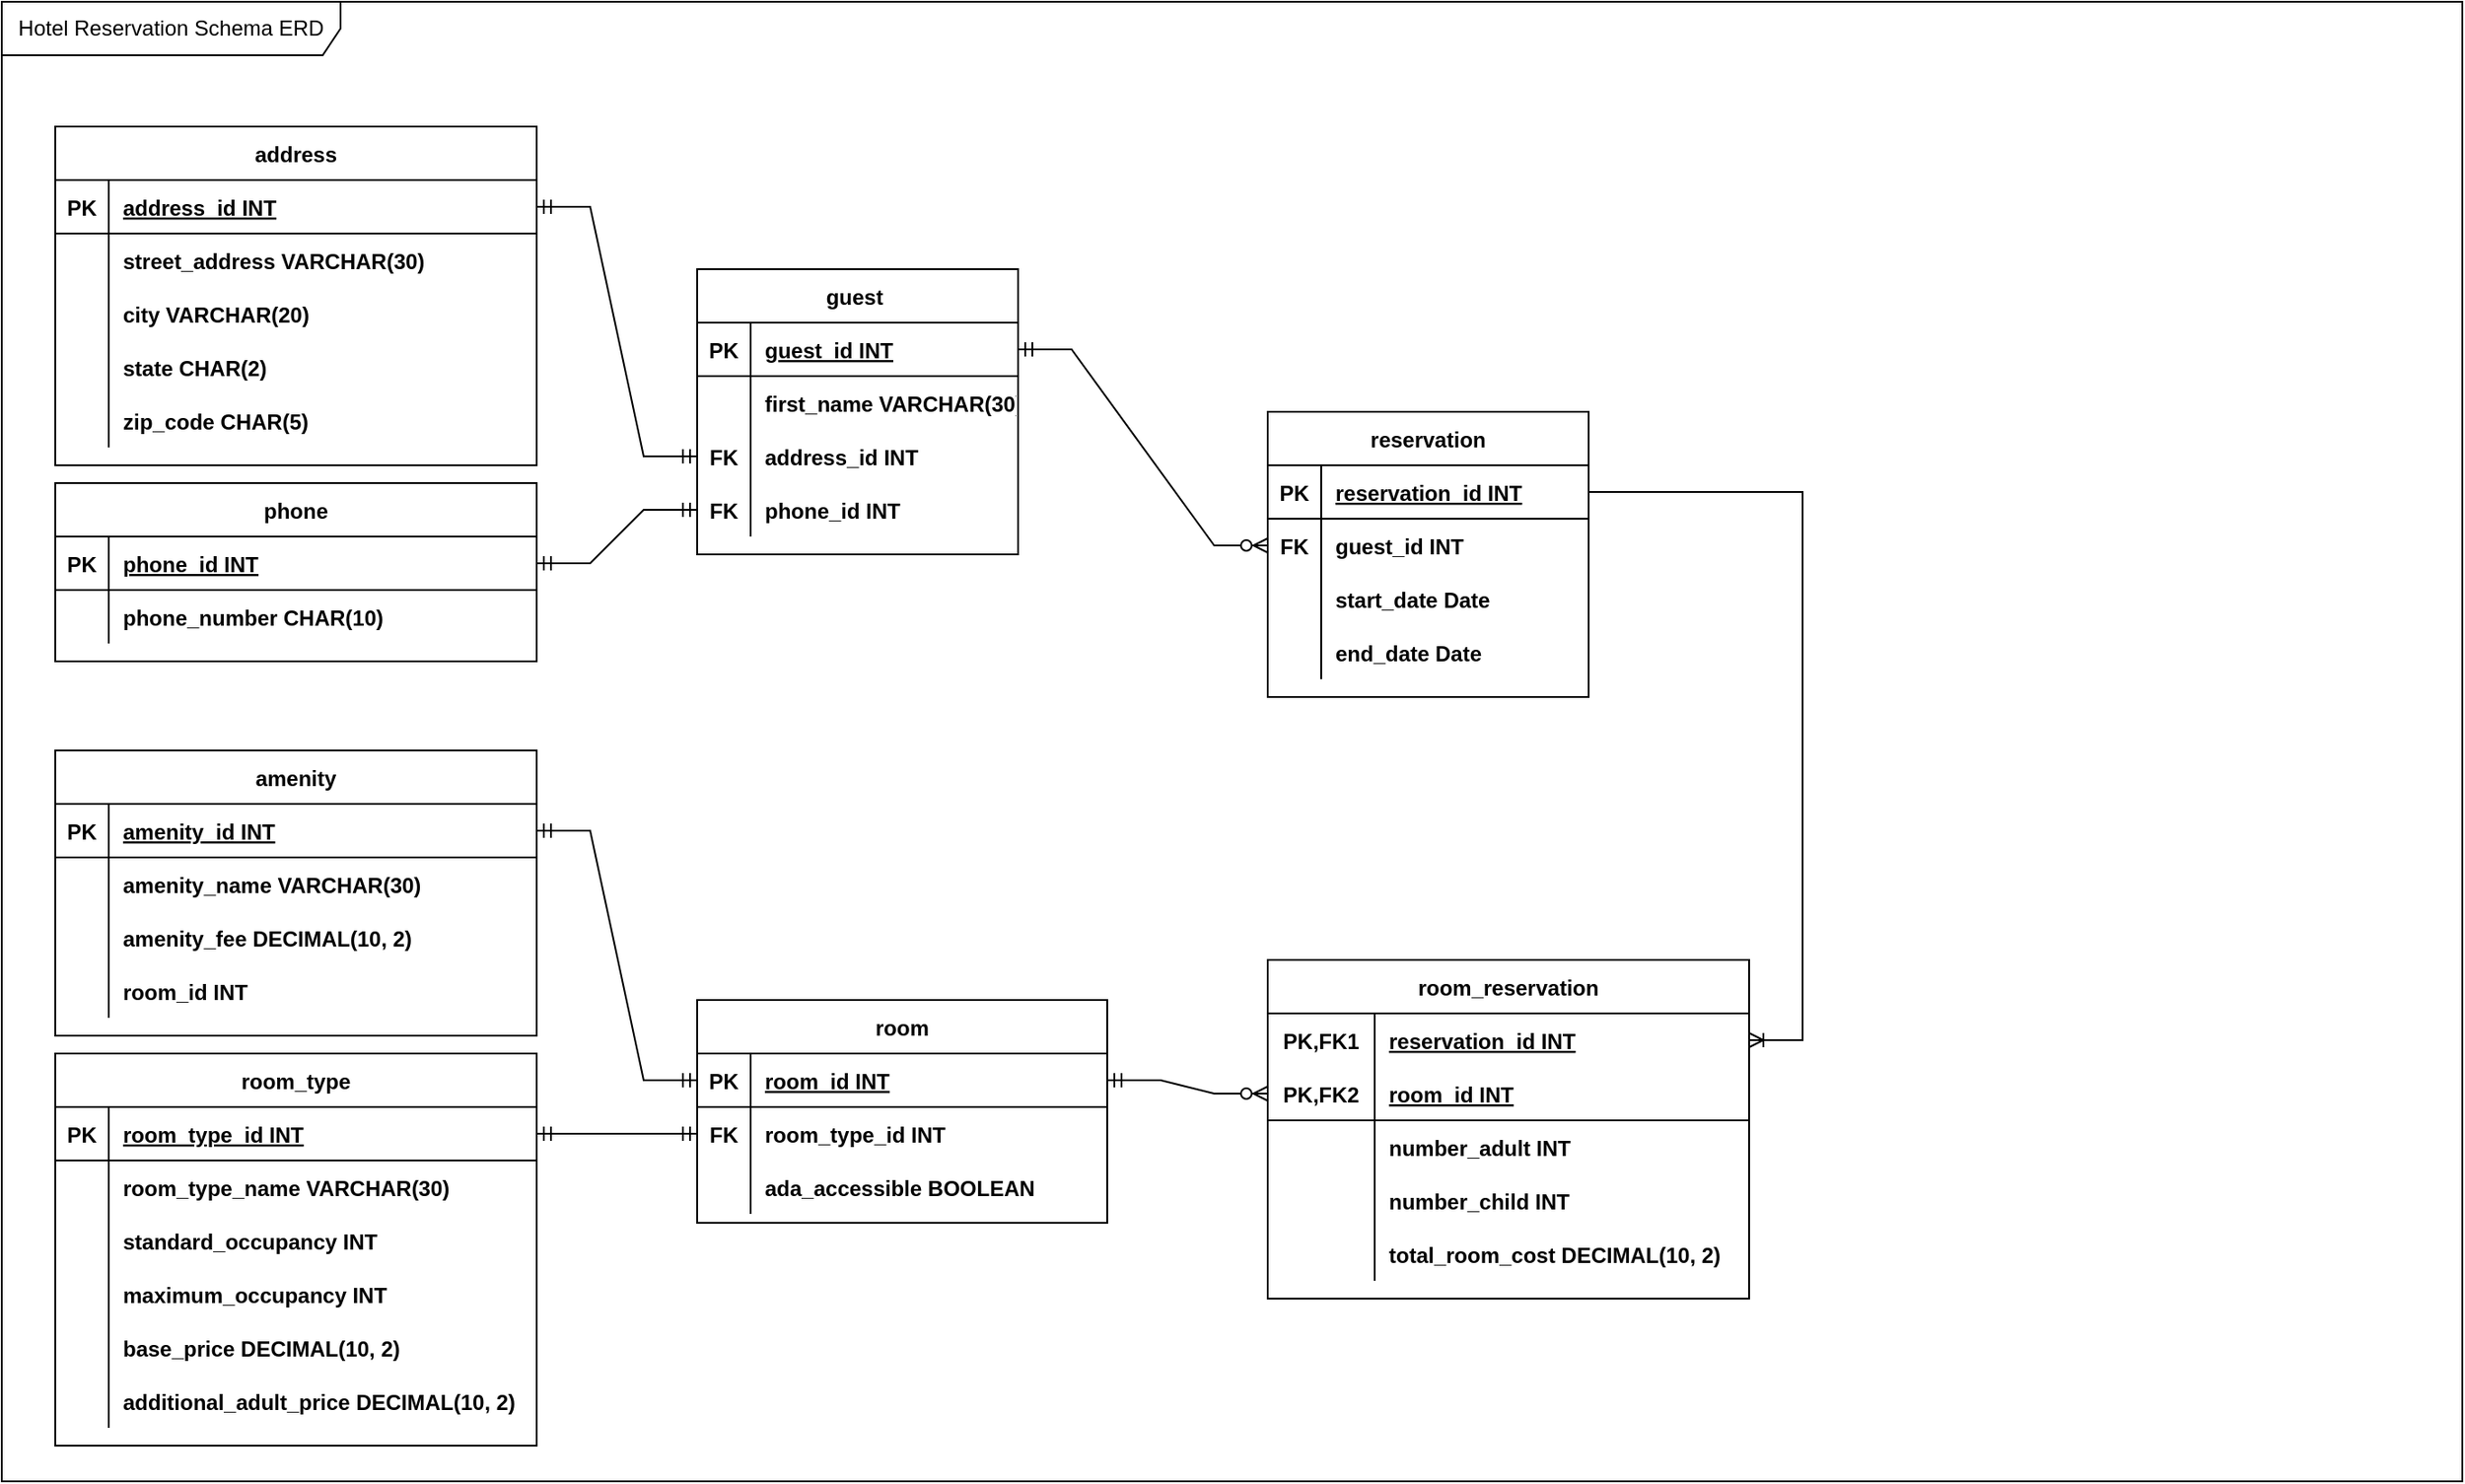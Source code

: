 <mxfile version="18.1.1" type="google"><diagram id="yqQ4au1bmUCW8UbXwepB" name="Page-1"><mxGraphModel dx="1067" dy="774" grid="1" gridSize="10" guides="1" tooltips="1" connect="1" arrows="1" fold="1" page="0" pageScale="1" pageWidth="1400" pageHeight="850" math="0" shadow="0"><root><mxCell id="0"/><mxCell id="1" style="" parent="0"/><mxCell id="2fwnNyf7HlZKiwNwutF2-1" value="Hotel Reservation Schema ERD" style="shape=umlFrame;whiteSpace=wrap;html=1;gradientColor=#ffffff;width=190;height=30;" parent="1" vertex="1"><mxGeometry x="10" y="10" width="1380" height="830" as="geometry"/></mxCell><mxCell id="2fwnNyf7HlZKiwNwutF2-2" value="Tables" style="locked=1;" parent="0"/><mxCell id="2fwnNyf7HlZKiwNwutF2-30" value="room" style="shape=table;startSize=30;container=1;collapsible=1;childLayout=tableLayout;fixedRows=1;rowLines=0;fontStyle=1;align=center;resizeLast=1;gradientColor=#ffffff;" parent="2fwnNyf7HlZKiwNwutF2-2" vertex="1"><mxGeometry x="400" y="570" width="230" height="125" as="geometry"/></mxCell><mxCell id="2fwnNyf7HlZKiwNwutF2-31" value="" style="shape=tableRow;horizontal=0;startSize=0;swimlaneHead=0;swimlaneBody=0;fillColor=none;collapsible=0;dropTarget=0;points=[[0,0.5],[1,0.5]];portConstraint=eastwest;top=0;left=0;right=0;bottom=1;" parent="2fwnNyf7HlZKiwNwutF2-30" vertex="1"><mxGeometry y="30" width="230" height="30" as="geometry"/></mxCell><mxCell id="2fwnNyf7HlZKiwNwutF2-32" value="PK" style="shape=partialRectangle;connectable=0;fillColor=none;top=0;left=0;bottom=0;right=0;fontStyle=1;overflow=hidden;" parent="2fwnNyf7HlZKiwNwutF2-31" vertex="1"><mxGeometry width="30" height="30" as="geometry"><mxRectangle width="30" height="30" as="alternateBounds"/></mxGeometry></mxCell><mxCell id="2fwnNyf7HlZKiwNwutF2-33" value="room_id INT" style="shape=partialRectangle;connectable=0;fillColor=none;top=0;left=0;bottom=0;right=0;align=left;spacingLeft=6;fontStyle=5;overflow=hidden;" parent="2fwnNyf7HlZKiwNwutF2-31" vertex="1"><mxGeometry x="30" width="200" height="30" as="geometry"><mxRectangle width="200" height="30" as="alternateBounds"/></mxGeometry></mxCell><mxCell id="2fwnNyf7HlZKiwNwutF2-34" value="" style="shape=tableRow;horizontal=0;startSize=0;swimlaneHead=0;swimlaneBody=0;fillColor=none;collapsible=0;dropTarget=0;points=[[0,0.5],[1,0.5]];portConstraint=eastwest;top=0;left=0;right=0;bottom=0;" parent="2fwnNyf7HlZKiwNwutF2-30" vertex="1"><mxGeometry y="60" width="230" height="30" as="geometry"/></mxCell><mxCell id="2fwnNyf7HlZKiwNwutF2-35" value="FK" style="shape=partialRectangle;connectable=0;fillColor=none;top=0;left=0;bottom=0;right=0;editable=1;overflow=hidden;fontStyle=1" parent="2fwnNyf7HlZKiwNwutF2-34" vertex="1"><mxGeometry width="30" height="30" as="geometry"><mxRectangle width="30" height="30" as="alternateBounds"/></mxGeometry></mxCell><mxCell id="2fwnNyf7HlZKiwNwutF2-36" value="room_type_id INT" style="shape=partialRectangle;connectable=0;fillColor=none;top=0;left=0;bottom=0;right=0;align=left;spacingLeft=6;overflow=hidden;fontStyle=1" parent="2fwnNyf7HlZKiwNwutF2-34" vertex="1"><mxGeometry x="30" width="200" height="30" as="geometry"><mxRectangle width="200" height="30" as="alternateBounds"/></mxGeometry></mxCell><mxCell id="2fwnNyf7HlZKiwNwutF2-40" value="" style="shape=tableRow;horizontal=0;startSize=0;swimlaneHead=0;swimlaneBody=0;fillColor=none;collapsible=0;dropTarget=0;points=[[0,0.5],[1,0.5]];portConstraint=eastwest;top=0;left=0;right=0;bottom=0;" parent="2fwnNyf7HlZKiwNwutF2-30" vertex="1"><mxGeometry y="90" width="230" height="30" as="geometry"/></mxCell><mxCell id="2fwnNyf7HlZKiwNwutF2-41" value="" style="shape=partialRectangle;connectable=0;fillColor=none;top=0;left=0;bottom=0;right=0;editable=1;overflow=hidden;" parent="2fwnNyf7HlZKiwNwutF2-40" vertex="1"><mxGeometry width="30" height="30" as="geometry"><mxRectangle width="30" height="30" as="alternateBounds"/></mxGeometry></mxCell><mxCell id="2fwnNyf7HlZKiwNwutF2-42" value="ada_accessible BOOLEAN" style="shape=partialRectangle;connectable=0;fillColor=none;top=0;left=0;bottom=0;right=0;align=left;spacingLeft=6;overflow=hidden;fontStyle=1" parent="2fwnNyf7HlZKiwNwutF2-40" vertex="1"><mxGeometry x="30" width="200" height="30" as="geometry"><mxRectangle width="200" height="30" as="alternateBounds"/></mxGeometry></mxCell><mxCell id="2fwnNyf7HlZKiwNwutF2-43" value="guest " style="shape=table;startSize=30;container=1;collapsible=1;childLayout=tableLayout;fixedRows=1;rowLines=0;fontStyle=1;align=center;resizeLast=1;gradientColor=#ffffff;" parent="2fwnNyf7HlZKiwNwutF2-2" vertex="1"><mxGeometry x="400" y="160" width="180" height="160" as="geometry"/></mxCell><mxCell id="2fwnNyf7HlZKiwNwutF2-44" value="" style="shape=tableRow;horizontal=0;startSize=0;swimlaneHead=0;swimlaneBody=0;fillColor=none;collapsible=0;dropTarget=0;points=[[0,0.5],[1,0.5]];portConstraint=eastwest;top=0;left=0;right=0;bottom=1;" parent="2fwnNyf7HlZKiwNwutF2-43" vertex="1"><mxGeometry y="30" width="180" height="30" as="geometry"/></mxCell><mxCell id="2fwnNyf7HlZKiwNwutF2-45" value="PK" style="shape=partialRectangle;connectable=0;fillColor=none;top=0;left=0;bottom=0;right=0;fontStyle=1;overflow=hidden;" parent="2fwnNyf7HlZKiwNwutF2-44" vertex="1"><mxGeometry width="30" height="30" as="geometry"><mxRectangle width="30" height="30" as="alternateBounds"/></mxGeometry></mxCell><mxCell id="2fwnNyf7HlZKiwNwutF2-46" value="guest_id INT" style="shape=partialRectangle;connectable=0;fillColor=none;top=0;left=0;bottom=0;right=0;align=left;spacingLeft=6;fontStyle=5;overflow=hidden;" parent="2fwnNyf7HlZKiwNwutF2-44" vertex="1"><mxGeometry x="30" width="150" height="30" as="geometry"><mxRectangle width="150" height="30" as="alternateBounds"/></mxGeometry></mxCell><mxCell id="2fwnNyf7HlZKiwNwutF2-47" value="" style="shape=tableRow;horizontal=0;startSize=0;swimlaneHead=0;swimlaneBody=0;fillColor=none;collapsible=0;dropTarget=0;points=[[0,0.5],[1,0.5]];portConstraint=eastwest;top=0;left=0;right=0;bottom=0;" parent="2fwnNyf7HlZKiwNwutF2-43" vertex="1"><mxGeometry y="60" width="180" height="30" as="geometry"/></mxCell><mxCell id="2fwnNyf7HlZKiwNwutF2-48" value="" style="shape=partialRectangle;connectable=0;fillColor=none;top=0;left=0;bottom=0;right=0;editable=1;overflow=hidden;" parent="2fwnNyf7HlZKiwNwutF2-47" vertex="1"><mxGeometry width="30" height="30" as="geometry"><mxRectangle width="30" height="30" as="alternateBounds"/></mxGeometry></mxCell><mxCell id="2fwnNyf7HlZKiwNwutF2-49" value="first_name VARCHAR(30)" style="shape=partialRectangle;connectable=0;fillColor=none;top=0;left=0;bottom=0;right=0;align=left;spacingLeft=6;overflow=hidden;fontStyle=1" parent="2fwnNyf7HlZKiwNwutF2-47" vertex="1"><mxGeometry x="30" width="150" height="30" as="geometry"><mxRectangle width="150" height="30" as="alternateBounds"/></mxGeometry></mxCell><mxCell id="2fwnNyf7HlZKiwNwutF2-50" value="" style="shape=tableRow;horizontal=0;startSize=0;swimlaneHead=0;swimlaneBody=0;fillColor=none;collapsible=0;dropTarget=0;points=[[0,0.5],[1,0.5]];portConstraint=eastwest;top=0;left=0;right=0;bottom=0;" parent="2fwnNyf7HlZKiwNwutF2-43" vertex="1"><mxGeometry y="90" width="180" height="30" as="geometry"/></mxCell><mxCell id="2fwnNyf7HlZKiwNwutF2-51" value="FK" style="shape=partialRectangle;connectable=0;fillColor=none;top=0;left=0;bottom=0;right=0;editable=1;overflow=hidden;fontStyle=1" parent="2fwnNyf7HlZKiwNwutF2-50" vertex="1"><mxGeometry width="30" height="30" as="geometry"><mxRectangle width="30" height="30" as="alternateBounds"/></mxGeometry></mxCell><mxCell id="2fwnNyf7HlZKiwNwutF2-52" value="address_id INT" style="shape=partialRectangle;connectable=0;fillColor=none;top=0;left=0;bottom=0;right=0;align=left;spacingLeft=6;overflow=hidden;fontStyle=1" parent="2fwnNyf7HlZKiwNwutF2-50" vertex="1"><mxGeometry x="30" width="150" height="30" as="geometry"><mxRectangle width="150" height="30" as="alternateBounds"/></mxGeometry></mxCell><mxCell id="2fwnNyf7HlZKiwNwutF2-53" value="" style="shape=tableRow;horizontal=0;startSize=0;swimlaneHead=0;swimlaneBody=0;fillColor=none;collapsible=0;dropTarget=0;points=[[0,0.5],[1,0.5]];portConstraint=eastwest;top=0;left=0;right=0;bottom=0;fontStyle=0" parent="2fwnNyf7HlZKiwNwutF2-43" vertex="1"><mxGeometry y="120" width="180" height="30" as="geometry"/></mxCell><mxCell id="2fwnNyf7HlZKiwNwutF2-54" value="FK" style="shape=partialRectangle;connectable=0;fillColor=none;top=0;left=0;bottom=0;right=0;editable=1;overflow=hidden;fontStyle=1" parent="2fwnNyf7HlZKiwNwutF2-53" vertex="1"><mxGeometry width="30" height="30" as="geometry"><mxRectangle width="30" height="30" as="alternateBounds"/></mxGeometry></mxCell><mxCell id="2fwnNyf7HlZKiwNwutF2-55" value="phone_id INT" style="shape=partialRectangle;connectable=0;fillColor=none;top=0;left=0;bottom=0;right=0;align=left;spacingLeft=6;overflow=hidden;fontStyle=1" parent="2fwnNyf7HlZKiwNwutF2-53" vertex="1"><mxGeometry x="30" width="150" height="30" as="geometry"><mxRectangle width="150" height="30" as="alternateBounds"/></mxGeometry></mxCell><mxCell id="2fwnNyf7HlZKiwNwutF2-56" value="address" style="shape=table;startSize=30;container=1;collapsible=1;childLayout=tableLayout;fixedRows=1;rowLines=0;fontStyle=1;align=center;resizeLast=1;gradientColor=#ffffff;" parent="2fwnNyf7HlZKiwNwutF2-2" vertex="1"><mxGeometry x="40" y="80" width="270" height="190" as="geometry"/></mxCell><mxCell id="2fwnNyf7HlZKiwNwutF2-57" value="" style="shape=tableRow;horizontal=0;startSize=0;swimlaneHead=0;swimlaneBody=0;fillColor=none;collapsible=0;dropTarget=0;points=[[0,0.5],[1,0.5]];portConstraint=eastwest;top=0;left=0;right=0;bottom=1;" parent="2fwnNyf7HlZKiwNwutF2-56" vertex="1"><mxGeometry y="30" width="270" height="30" as="geometry"/></mxCell><mxCell id="2fwnNyf7HlZKiwNwutF2-58" value="PK" style="shape=partialRectangle;connectable=0;fillColor=none;top=0;left=0;bottom=0;right=0;fontStyle=1;overflow=hidden;" parent="2fwnNyf7HlZKiwNwutF2-57" vertex="1"><mxGeometry width="30" height="30" as="geometry"><mxRectangle width="30" height="30" as="alternateBounds"/></mxGeometry></mxCell><mxCell id="2fwnNyf7HlZKiwNwutF2-59" value="address_id INT" style="shape=partialRectangle;connectable=0;fillColor=none;top=0;left=0;bottom=0;right=0;align=left;spacingLeft=6;fontStyle=5;overflow=hidden;" parent="2fwnNyf7HlZKiwNwutF2-57" vertex="1"><mxGeometry x="30" width="240" height="30" as="geometry"><mxRectangle width="240" height="30" as="alternateBounds"/></mxGeometry></mxCell><mxCell id="2fwnNyf7HlZKiwNwutF2-60" value="" style="shape=tableRow;horizontal=0;startSize=0;swimlaneHead=0;swimlaneBody=0;fillColor=none;collapsible=0;dropTarget=0;points=[[0,0.5],[1,0.5]];portConstraint=eastwest;top=0;left=0;right=0;bottom=0;" parent="2fwnNyf7HlZKiwNwutF2-56" vertex="1"><mxGeometry y="60" width="270" height="30" as="geometry"/></mxCell><mxCell id="2fwnNyf7HlZKiwNwutF2-61" value="" style="shape=partialRectangle;connectable=0;fillColor=none;top=0;left=0;bottom=0;right=0;editable=1;overflow=hidden;" parent="2fwnNyf7HlZKiwNwutF2-60" vertex="1"><mxGeometry width="30" height="30" as="geometry"><mxRectangle width="30" height="30" as="alternateBounds"/></mxGeometry></mxCell><mxCell id="2fwnNyf7HlZKiwNwutF2-62" value="street_address VARCHAR(30)" style="shape=partialRectangle;connectable=0;fillColor=none;top=0;left=0;bottom=0;right=0;align=left;spacingLeft=6;overflow=hidden;fontStyle=1" parent="2fwnNyf7HlZKiwNwutF2-60" vertex="1"><mxGeometry x="30" width="240" height="30" as="geometry"><mxRectangle width="240" height="30" as="alternateBounds"/></mxGeometry></mxCell><mxCell id="2fwnNyf7HlZKiwNwutF2-63" value="" style="shape=tableRow;horizontal=0;startSize=0;swimlaneHead=0;swimlaneBody=0;fillColor=none;collapsible=0;dropTarget=0;points=[[0,0.5],[1,0.5]];portConstraint=eastwest;top=0;left=0;right=0;bottom=0;" parent="2fwnNyf7HlZKiwNwutF2-56" vertex="1"><mxGeometry y="90" width="270" height="30" as="geometry"/></mxCell><mxCell id="2fwnNyf7HlZKiwNwutF2-64" value="" style="shape=partialRectangle;connectable=0;fillColor=none;top=0;left=0;bottom=0;right=0;editable=1;overflow=hidden;" parent="2fwnNyf7HlZKiwNwutF2-63" vertex="1"><mxGeometry width="30" height="30" as="geometry"><mxRectangle width="30" height="30" as="alternateBounds"/></mxGeometry></mxCell><mxCell id="2fwnNyf7HlZKiwNwutF2-65" value="city VARCHAR(20)" style="shape=partialRectangle;connectable=0;fillColor=none;top=0;left=0;bottom=0;right=0;align=left;spacingLeft=6;overflow=hidden;fontStyle=1" parent="2fwnNyf7HlZKiwNwutF2-63" vertex="1"><mxGeometry x="30" width="240" height="30" as="geometry"><mxRectangle width="240" height="30" as="alternateBounds"/></mxGeometry></mxCell><mxCell id="2fwnNyf7HlZKiwNwutF2-66" value="" style="shape=tableRow;horizontal=0;startSize=0;swimlaneHead=0;swimlaneBody=0;fillColor=none;collapsible=0;dropTarget=0;points=[[0,0.5],[1,0.5]];portConstraint=eastwest;top=0;left=0;right=0;bottom=0;" parent="2fwnNyf7HlZKiwNwutF2-56" vertex="1"><mxGeometry y="120" width="270" height="30" as="geometry"/></mxCell><mxCell id="2fwnNyf7HlZKiwNwutF2-67" value="" style="shape=partialRectangle;connectable=0;fillColor=none;top=0;left=0;bottom=0;right=0;editable=1;overflow=hidden;" parent="2fwnNyf7HlZKiwNwutF2-66" vertex="1"><mxGeometry width="30" height="30" as="geometry"><mxRectangle width="30" height="30" as="alternateBounds"/></mxGeometry></mxCell><mxCell id="2fwnNyf7HlZKiwNwutF2-68" value="state CHAR(2)" style="shape=partialRectangle;connectable=0;fillColor=none;top=0;left=0;bottom=0;right=0;align=left;spacingLeft=6;overflow=hidden;fontStyle=1" parent="2fwnNyf7HlZKiwNwutF2-66" vertex="1"><mxGeometry x="30" width="240" height="30" as="geometry"><mxRectangle width="240" height="30" as="alternateBounds"/></mxGeometry></mxCell><mxCell id="lv-Pgofyo2uftFtRRrhE-2" value="" style="shape=tableRow;horizontal=0;startSize=0;swimlaneHead=0;swimlaneBody=0;fillColor=none;collapsible=0;dropTarget=0;points=[[0,0.5],[1,0.5]];portConstraint=eastwest;top=0;left=0;right=0;bottom=0;" vertex="1" parent="2fwnNyf7HlZKiwNwutF2-56"><mxGeometry y="150" width="270" height="30" as="geometry"/></mxCell><mxCell id="lv-Pgofyo2uftFtRRrhE-3" value="" style="shape=partialRectangle;connectable=0;fillColor=none;top=0;left=0;bottom=0;right=0;editable=1;overflow=hidden;" vertex="1" parent="lv-Pgofyo2uftFtRRrhE-2"><mxGeometry width="30" height="30" as="geometry"><mxRectangle width="30" height="30" as="alternateBounds"/></mxGeometry></mxCell><mxCell id="lv-Pgofyo2uftFtRRrhE-4" value="zip_code CHAR(5)" style="shape=partialRectangle;connectable=0;fillColor=none;top=0;left=0;bottom=0;right=0;align=left;spacingLeft=6;overflow=hidden;fontStyle=1" vertex="1" parent="lv-Pgofyo2uftFtRRrhE-2"><mxGeometry x="30" width="240" height="30" as="geometry"><mxRectangle width="240" height="30" as="alternateBounds"/></mxGeometry></mxCell><mxCell id="2fwnNyf7HlZKiwNwutF2-95" value="phone" style="shape=table;startSize=30;container=1;collapsible=1;childLayout=tableLayout;fixedRows=1;rowLines=0;fontStyle=1;align=center;resizeLast=1;gradientColor=#ffffff;" parent="2fwnNyf7HlZKiwNwutF2-2" vertex="1"><mxGeometry x="40" y="280" width="270" height="100" as="geometry"/></mxCell><mxCell id="2fwnNyf7HlZKiwNwutF2-96" value="" style="shape=tableRow;horizontal=0;startSize=0;swimlaneHead=0;swimlaneBody=0;fillColor=none;collapsible=0;dropTarget=0;points=[[0,0.5],[1,0.5]];portConstraint=eastwest;top=0;left=0;right=0;bottom=1;" parent="2fwnNyf7HlZKiwNwutF2-95" vertex="1"><mxGeometry y="30" width="270" height="30" as="geometry"/></mxCell><mxCell id="2fwnNyf7HlZKiwNwutF2-97" value="PK" style="shape=partialRectangle;connectable=0;fillColor=none;top=0;left=0;bottom=0;right=0;fontStyle=1;overflow=hidden;" parent="2fwnNyf7HlZKiwNwutF2-96" vertex="1"><mxGeometry width="30" height="30" as="geometry"><mxRectangle width="30" height="30" as="alternateBounds"/></mxGeometry></mxCell><mxCell id="2fwnNyf7HlZKiwNwutF2-98" value="phone_id INT" style="shape=partialRectangle;connectable=0;fillColor=none;top=0;left=0;bottom=0;right=0;align=left;spacingLeft=6;fontStyle=5;overflow=hidden;" parent="2fwnNyf7HlZKiwNwutF2-96" vertex="1"><mxGeometry x="30" width="240" height="30" as="geometry"><mxRectangle width="240" height="30" as="alternateBounds"/></mxGeometry></mxCell><mxCell id="2fwnNyf7HlZKiwNwutF2-99" value="" style="shape=tableRow;horizontal=0;startSize=0;swimlaneHead=0;swimlaneBody=0;fillColor=none;collapsible=0;dropTarget=0;points=[[0,0.5],[1,0.5]];portConstraint=eastwest;top=0;left=0;right=0;bottom=0;" parent="2fwnNyf7HlZKiwNwutF2-95" vertex="1"><mxGeometry y="60" width="270" height="30" as="geometry"/></mxCell><mxCell id="2fwnNyf7HlZKiwNwutF2-100" value="" style="shape=partialRectangle;connectable=0;fillColor=none;top=0;left=0;bottom=0;right=0;editable=1;overflow=hidden;" parent="2fwnNyf7HlZKiwNwutF2-99" vertex="1"><mxGeometry width="30" height="30" as="geometry"><mxRectangle width="30" height="30" as="alternateBounds"/></mxGeometry></mxCell><mxCell id="2fwnNyf7HlZKiwNwutF2-101" value="phone_number CHAR(10)" style="shape=partialRectangle;connectable=0;fillColor=none;top=0;left=0;bottom=0;right=0;align=left;spacingLeft=6;overflow=hidden;fontStyle=1" parent="2fwnNyf7HlZKiwNwutF2-99" vertex="1"><mxGeometry x="30" width="240" height="30" as="geometry"><mxRectangle width="240" height="30" as="alternateBounds"/></mxGeometry></mxCell><mxCell id="2fwnNyf7HlZKiwNwutF2-108" value="reservation" style="shape=table;startSize=30;container=1;collapsible=1;childLayout=tableLayout;fixedRows=1;rowLines=0;fontStyle=1;align=center;resizeLast=1;gradientColor=#ffffff;" parent="2fwnNyf7HlZKiwNwutF2-2" vertex="1"><mxGeometry x="720" y="240" width="180" height="160" as="geometry"/></mxCell><mxCell id="2fwnNyf7HlZKiwNwutF2-109" value="" style="shape=tableRow;horizontal=0;startSize=0;swimlaneHead=0;swimlaneBody=0;fillColor=none;collapsible=0;dropTarget=0;points=[[0,0.5],[1,0.5]];portConstraint=eastwest;top=0;left=0;right=0;bottom=1;" parent="2fwnNyf7HlZKiwNwutF2-108" vertex="1"><mxGeometry y="30" width="180" height="30" as="geometry"/></mxCell><mxCell id="2fwnNyf7HlZKiwNwutF2-110" value="PK" style="shape=partialRectangle;connectable=0;fillColor=none;top=0;left=0;bottom=0;right=0;fontStyle=1;overflow=hidden;" parent="2fwnNyf7HlZKiwNwutF2-109" vertex="1"><mxGeometry width="30" height="30" as="geometry"><mxRectangle width="30" height="30" as="alternateBounds"/></mxGeometry></mxCell><mxCell id="2fwnNyf7HlZKiwNwutF2-111" value="reservation_id INT" style="shape=partialRectangle;connectable=0;fillColor=none;top=0;left=0;bottom=0;right=0;align=left;spacingLeft=6;fontStyle=5;overflow=hidden;" parent="2fwnNyf7HlZKiwNwutF2-109" vertex="1"><mxGeometry x="30" width="150" height="30" as="geometry"><mxRectangle width="150" height="30" as="alternateBounds"/></mxGeometry></mxCell><mxCell id="2fwnNyf7HlZKiwNwutF2-112" value="" style="shape=tableRow;horizontal=0;startSize=0;swimlaneHead=0;swimlaneBody=0;fillColor=none;collapsible=0;dropTarget=0;points=[[0,0.5],[1,0.5]];portConstraint=eastwest;top=0;left=0;right=0;bottom=0;fontStyle=1" parent="2fwnNyf7HlZKiwNwutF2-108" vertex="1"><mxGeometry y="60" width="180" height="30" as="geometry"/></mxCell><mxCell id="2fwnNyf7HlZKiwNwutF2-113" value="FK" style="shape=partialRectangle;connectable=0;fillColor=none;top=0;left=0;bottom=0;right=0;editable=1;overflow=hidden;fontStyle=1" parent="2fwnNyf7HlZKiwNwutF2-112" vertex="1"><mxGeometry width="30" height="30" as="geometry"><mxRectangle width="30" height="30" as="alternateBounds"/></mxGeometry></mxCell><mxCell id="2fwnNyf7HlZKiwNwutF2-114" value="guest_id INT" style="shape=partialRectangle;connectable=0;fillColor=none;top=0;left=0;bottom=0;right=0;align=left;spacingLeft=6;overflow=hidden;fontStyle=1" parent="2fwnNyf7HlZKiwNwutF2-112" vertex="1"><mxGeometry x="30" width="150" height="30" as="geometry"><mxRectangle width="150" height="30" as="alternateBounds"/></mxGeometry></mxCell><mxCell id="2fwnNyf7HlZKiwNwutF2-118" value="" style="shape=tableRow;horizontal=0;startSize=0;swimlaneHead=0;swimlaneBody=0;fillColor=none;collapsible=0;dropTarget=0;points=[[0,0.5],[1,0.5]];portConstraint=eastwest;top=0;left=0;right=0;bottom=0;" parent="2fwnNyf7HlZKiwNwutF2-108" vertex="1"><mxGeometry y="90" width="180" height="30" as="geometry"/></mxCell><mxCell id="2fwnNyf7HlZKiwNwutF2-119" value="" style="shape=partialRectangle;connectable=0;fillColor=none;top=0;left=0;bottom=0;right=0;editable=1;overflow=hidden;" parent="2fwnNyf7HlZKiwNwutF2-118" vertex="1"><mxGeometry width="30" height="30" as="geometry"><mxRectangle width="30" height="30" as="alternateBounds"/></mxGeometry></mxCell><mxCell id="2fwnNyf7HlZKiwNwutF2-120" value="start_date Date" style="shape=partialRectangle;connectable=0;fillColor=none;top=0;left=0;bottom=0;right=0;align=left;spacingLeft=6;overflow=hidden;fontStyle=1" parent="2fwnNyf7HlZKiwNwutF2-118" vertex="1"><mxGeometry x="30" width="150" height="30" as="geometry"><mxRectangle width="150" height="30" as="alternateBounds"/></mxGeometry></mxCell><mxCell id="2fwnNyf7HlZKiwNwutF2-143" value="" style="shape=tableRow;horizontal=0;startSize=0;swimlaneHead=0;swimlaneBody=0;fillColor=none;collapsible=0;dropTarget=0;points=[[0,0.5],[1,0.5]];portConstraint=eastwest;top=0;left=0;right=0;bottom=0;fontSize=10;" parent="2fwnNyf7HlZKiwNwutF2-108" vertex="1"><mxGeometry y="120" width="180" height="30" as="geometry"/></mxCell><mxCell id="2fwnNyf7HlZKiwNwutF2-144" value="" style="shape=partialRectangle;connectable=0;fillColor=none;top=0;left=0;bottom=0;right=0;editable=1;overflow=hidden;fontSize=10;" parent="2fwnNyf7HlZKiwNwutF2-143" vertex="1"><mxGeometry width="30" height="30" as="geometry"><mxRectangle width="30" height="30" as="alternateBounds"/></mxGeometry></mxCell><mxCell id="2fwnNyf7HlZKiwNwutF2-145" value="end_date Date" style="shape=partialRectangle;connectable=0;fillColor=none;top=0;left=0;bottom=0;right=0;align=left;spacingLeft=6;overflow=hidden;fontSize=12;fontStyle=1" parent="2fwnNyf7HlZKiwNwutF2-143" vertex="1"><mxGeometry x="30" width="150" height="30" as="geometry"><mxRectangle width="150" height="30" as="alternateBounds"/></mxGeometry></mxCell><mxCell id="lv-Pgofyo2uftFtRRrhE-5" value="room_type" style="shape=table;startSize=30;container=1;collapsible=1;childLayout=tableLayout;fixedRows=1;rowLines=0;fontStyle=1;align=center;resizeLast=1;" vertex="1" parent="2fwnNyf7HlZKiwNwutF2-2"><mxGeometry x="40" y="600" width="270" height="220" as="geometry"/></mxCell><mxCell id="lv-Pgofyo2uftFtRRrhE-6" value="" style="shape=tableRow;horizontal=0;startSize=0;swimlaneHead=0;swimlaneBody=0;fillColor=none;collapsible=0;dropTarget=0;points=[[0,0.5],[1,0.5]];portConstraint=eastwest;top=0;left=0;right=0;bottom=1;" vertex="1" parent="lv-Pgofyo2uftFtRRrhE-5"><mxGeometry y="30" width="270" height="30" as="geometry"/></mxCell><mxCell id="lv-Pgofyo2uftFtRRrhE-7" value="PK" style="shape=partialRectangle;connectable=0;fillColor=none;top=0;left=0;bottom=0;right=0;fontStyle=1;overflow=hidden;" vertex="1" parent="lv-Pgofyo2uftFtRRrhE-6"><mxGeometry width="30" height="30" as="geometry"><mxRectangle width="30" height="30" as="alternateBounds"/></mxGeometry></mxCell><mxCell id="lv-Pgofyo2uftFtRRrhE-8" value="room_type_id INT" style="shape=partialRectangle;connectable=0;fillColor=none;top=0;left=0;bottom=0;right=0;align=left;spacingLeft=6;fontStyle=5;overflow=hidden;" vertex="1" parent="lv-Pgofyo2uftFtRRrhE-6"><mxGeometry x="30" width="240" height="30" as="geometry"><mxRectangle width="240" height="30" as="alternateBounds"/></mxGeometry></mxCell><mxCell id="lv-Pgofyo2uftFtRRrhE-9" value="" style="shape=tableRow;horizontal=0;startSize=0;swimlaneHead=0;swimlaneBody=0;fillColor=none;collapsible=0;dropTarget=0;points=[[0,0.5],[1,0.5]];portConstraint=eastwest;top=0;left=0;right=0;bottom=0;" vertex="1" parent="lv-Pgofyo2uftFtRRrhE-5"><mxGeometry y="60" width="270" height="30" as="geometry"/></mxCell><mxCell id="lv-Pgofyo2uftFtRRrhE-10" value="" style="shape=partialRectangle;connectable=0;fillColor=none;top=0;left=0;bottom=0;right=0;editable=1;overflow=hidden;" vertex="1" parent="lv-Pgofyo2uftFtRRrhE-9"><mxGeometry width="30" height="30" as="geometry"><mxRectangle width="30" height="30" as="alternateBounds"/></mxGeometry></mxCell><mxCell id="lv-Pgofyo2uftFtRRrhE-11" value="room_type_name VARCHAR(30)" style="shape=partialRectangle;connectable=0;fillColor=none;top=0;left=0;bottom=0;right=0;align=left;spacingLeft=6;overflow=hidden;fontStyle=1" vertex="1" parent="lv-Pgofyo2uftFtRRrhE-9"><mxGeometry x="30" width="240" height="30" as="geometry"><mxRectangle width="240" height="30" as="alternateBounds"/></mxGeometry></mxCell><mxCell id="lv-Pgofyo2uftFtRRrhE-12" value="" style="shape=tableRow;horizontal=0;startSize=0;swimlaneHead=0;swimlaneBody=0;fillColor=none;collapsible=0;dropTarget=0;points=[[0,0.5],[1,0.5]];portConstraint=eastwest;top=0;left=0;right=0;bottom=0;" vertex="1" parent="lv-Pgofyo2uftFtRRrhE-5"><mxGeometry y="90" width="270" height="30" as="geometry"/></mxCell><mxCell id="lv-Pgofyo2uftFtRRrhE-13" value="" style="shape=partialRectangle;connectable=0;fillColor=none;top=0;left=0;bottom=0;right=0;editable=1;overflow=hidden;" vertex="1" parent="lv-Pgofyo2uftFtRRrhE-12"><mxGeometry width="30" height="30" as="geometry"><mxRectangle width="30" height="30" as="alternateBounds"/></mxGeometry></mxCell><mxCell id="lv-Pgofyo2uftFtRRrhE-14" value="standard_occupancy INT" style="shape=partialRectangle;connectable=0;fillColor=none;top=0;left=0;bottom=0;right=0;align=left;spacingLeft=6;overflow=hidden;fontStyle=1" vertex="1" parent="lv-Pgofyo2uftFtRRrhE-12"><mxGeometry x="30" width="240" height="30" as="geometry"><mxRectangle width="240" height="30" as="alternateBounds"/></mxGeometry></mxCell><mxCell id="lv-Pgofyo2uftFtRRrhE-15" value="" style="shape=tableRow;horizontal=0;startSize=0;swimlaneHead=0;swimlaneBody=0;fillColor=none;collapsible=0;dropTarget=0;points=[[0,0.5],[1,0.5]];portConstraint=eastwest;top=0;left=0;right=0;bottom=0;" vertex="1" parent="lv-Pgofyo2uftFtRRrhE-5"><mxGeometry y="120" width="270" height="30" as="geometry"/></mxCell><mxCell id="lv-Pgofyo2uftFtRRrhE-16" value="" style="shape=partialRectangle;connectable=0;fillColor=none;top=0;left=0;bottom=0;right=0;editable=1;overflow=hidden;" vertex="1" parent="lv-Pgofyo2uftFtRRrhE-15"><mxGeometry width="30" height="30" as="geometry"><mxRectangle width="30" height="30" as="alternateBounds"/></mxGeometry></mxCell><mxCell id="lv-Pgofyo2uftFtRRrhE-17" value="maximum_occupancy INT" style="shape=partialRectangle;connectable=0;fillColor=none;top=0;left=0;bottom=0;right=0;align=left;spacingLeft=6;overflow=hidden;fontStyle=1" vertex="1" parent="lv-Pgofyo2uftFtRRrhE-15"><mxGeometry x="30" width="240" height="30" as="geometry"><mxRectangle width="240" height="30" as="alternateBounds"/></mxGeometry></mxCell><mxCell id="lv-Pgofyo2uftFtRRrhE-20" value="" style="shape=tableRow;horizontal=0;startSize=0;swimlaneHead=0;swimlaneBody=0;fillColor=none;collapsible=0;dropTarget=0;points=[[0,0.5],[1,0.5]];portConstraint=eastwest;top=0;left=0;right=0;bottom=0;" vertex="1" parent="lv-Pgofyo2uftFtRRrhE-5"><mxGeometry y="150" width="270" height="30" as="geometry"/></mxCell><mxCell id="lv-Pgofyo2uftFtRRrhE-21" value="" style="shape=partialRectangle;connectable=0;fillColor=none;top=0;left=0;bottom=0;right=0;editable=1;overflow=hidden;" vertex="1" parent="lv-Pgofyo2uftFtRRrhE-20"><mxGeometry width="30" height="30" as="geometry"><mxRectangle width="30" height="30" as="alternateBounds"/></mxGeometry></mxCell><mxCell id="lv-Pgofyo2uftFtRRrhE-22" value="base_price DECIMAL(10, 2)" style="shape=partialRectangle;connectable=0;fillColor=none;top=0;left=0;bottom=0;right=0;align=left;spacingLeft=6;overflow=hidden;fontStyle=1" vertex="1" parent="lv-Pgofyo2uftFtRRrhE-20"><mxGeometry x="30" width="240" height="30" as="geometry"><mxRectangle width="240" height="30" as="alternateBounds"/></mxGeometry></mxCell><mxCell id="lv-Pgofyo2uftFtRRrhE-23" value="" style="shape=tableRow;horizontal=0;startSize=0;swimlaneHead=0;swimlaneBody=0;fillColor=none;collapsible=0;dropTarget=0;points=[[0,0.5],[1,0.5]];portConstraint=eastwest;top=0;left=0;right=0;bottom=0;" vertex="1" parent="lv-Pgofyo2uftFtRRrhE-5"><mxGeometry y="180" width="270" height="30" as="geometry"/></mxCell><mxCell id="lv-Pgofyo2uftFtRRrhE-24" value="" style="shape=partialRectangle;connectable=0;fillColor=none;top=0;left=0;bottom=0;right=0;editable=1;overflow=hidden;" vertex="1" parent="lv-Pgofyo2uftFtRRrhE-23"><mxGeometry width="30" height="30" as="geometry"><mxRectangle width="30" height="30" as="alternateBounds"/></mxGeometry></mxCell><mxCell id="lv-Pgofyo2uftFtRRrhE-25" value="additional_adult_price DECIMAL(10, 2)" style="shape=partialRectangle;connectable=0;fillColor=none;top=0;left=0;bottom=0;right=0;align=left;spacingLeft=6;overflow=hidden;fontStyle=1" vertex="1" parent="lv-Pgofyo2uftFtRRrhE-23"><mxGeometry x="30" width="240" height="30" as="geometry"><mxRectangle width="240" height="30" as="alternateBounds"/></mxGeometry></mxCell><mxCell id="lv-Pgofyo2uftFtRRrhE-26" value="amenity" style="shape=table;startSize=30;container=1;collapsible=1;childLayout=tableLayout;fixedRows=1;rowLines=0;fontStyle=1;align=center;resizeLast=1;" vertex="1" parent="2fwnNyf7HlZKiwNwutF2-2"><mxGeometry x="40" y="430" width="270" height="160" as="geometry"/></mxCell><mxCell id="lv-Pgofyo2uftFtRRrhE-27" value="" style="shape=tableRow;horizontal=0;startSize=0;swimlaneHead=0;swimlaneBody=0;fillColor=none;collapsible=0;dropTarget=0;points=[[0,0.5],[1,0.5]];portConstraint=eastwest;top=0;left=0;right=0;bottom=1;" vertex="1" parent="lv-Pgofyo2uftFtRRrhE-26"><mxGeometry y="30" width="270" height="30" as="geometry"/></mxCell><mxCell id="lv-Pgofyo2uftFtRRrhE-28" value="PK" style="shape=partialRectangle;connectable=0;fillColor=none;top=0;left=0;bottom=0;right=0;fontStyle=1;overflow=hidden;" vertex="1" parent="lv-Pgofyo2uftFtRRrhE-27"><mxGeometry width="30" height="30" as="geometry"><mxRectangle width="30" height="30" as="alternateBounds"/></mxGeometry></mxCell><mxCell id="lv-Pgofyo2uftFtRRrhE-29" value="amenity_id INT" style="shape=partialRectangle;connectable=0;fillColor=none;top=0;left=0;bottom=0;right=0;align=left;spacingLeft=6;fontStyle=5;overflow=hidden;" vertex="1" parent="lv-Pgofyo2uftFtRRrhE-27"><mxGeometry x="30" width="240" height="30" as="geometry"><mxRectangle width="240" height="30" as="alternateBounds"/></mxGeometry></mxCell><mxCell id="lv-Pgofyo2uftFtRRrhE-30" value="" style="shape=tableRow;horizontal=0;startSize=0;swimlaneHead=0;swimlaneBody=0;fillColor=none;collapsible=0;dropTarget=0;points=[[0,0.5],[1,0.5]];portConstraint=eastwest;top=0;left=0;right=0;bottom=0;" vertex="1" parent="lv-Pgofyo2uftFtRRrhE-26"><mxGeometry y="60" width="270" height="30" as="geometry"/></mxCell><mxCell id="lv-Pgofyo2uftFtRRrhE-31" value="" style="shape=partialRectangle;connectable=0;fillColor=none;top=0;left=0;bottom=0;right=0;editable=1;overflow=hidden;" vertex="1" parent="lv-Pgofyo2uftFtRRrhE-30"><mxGeometry width="30" height="30" as="geometry"><mxRectangle width="30" height="30" as="alternateBounds"/></mxGeometry></mxCell><mxCell id="lv-Pgofyo2uftFtRRrhE-32" value="amenity_name VARCHAR(30)" style="shape=partialRectangle;connectable=0;fillColor=none;top=0;left=0;bottom=0;right=0;align=left;spacingLeft=6;overflow=hidden;fontStyle=1" vertex="1" parent="lv-Pgofyo2uftFtRRrhE-30"><mxGeometry x="30" width="240" height="30" as="geometry"><mxRectangle width="240" height="30" as="alternateBounds"/></mxGeometry></mxCell><mxCell id="lv-Pgofyo2uftFtRRrhE-33" value="" style="shape=tableRow;horizontal=0;startSize=0;swimlaneHead=0;swimlaneBody=0;fillColor=none;collapsible=0;dropTarget=0;points=[[0,0.5],[1,0.5]];portConstraint=eastwest;top=0;left=0;right=0;bottom=0;" vertex="1" parent="lv-Pgofyo2uftFtRRrhE-26"><mxGeometry y="90" width="270" height="30" as="geometry"/></mxCell><mxCell id="lv-Pgofyo2uftFtRRrhE-34" value="" style="shape=partialRectangle;connectable=0;fillColor=none;top=0;left=0;bottom=0;right=0;editable=1;overflow=hidden;" vertex="1" parent="lv-Pgofyo2uftFtRRrhE-33"><mxGeometry width="30" height="30" as="geometry"><mxRectangle width="30" height="30" as="alternateBounds"/></mxGeometry></mxCell><mxCell id="lv-Pgofyo2uftFtRRrhE-35" value="amenity_fee DECIMAL(10, 2)" style="shape=partialRectangle;connectable=0;fillColor=none;top=0;left=0;bottom=0;right=0;align=left;spacingLeft=6;overflow=hidden;fontStyle=1" vertex="1" parent="lv-Pgofyo2uftFtRRrhE-33"><mxGeometry x="30" width="240" height="30" as="geometry"><mxRectangle width="240" height="30" as="alternateBounds"/></mxGeometry></mxCell><mxCell id="lv-Pgofyo2uftFtRRrhE-36" value="" style="shape=tableRow;horizontal=0;startSize=0;swimlaneHead=0;swimlaneBody=0;fillColor=none;collapsible=0;dropTarget=0;points=[[0,0.5],[1,0.5]];portConstraint=eastwest;top=0;left=0;right=0;bottom=0;" vertex="1" parent="lv-Pgofyo2uftFtRRrhE-26"><mxGeometry y="120" width="270" height="30" as="geometry"/></mxCell><mxCell id="lv-Pgofyo2uftFtRRrhE-37" value="" style="shape=partialRectangle;connectable=0;fillColor=none;top=0;left=0;bottom=0;right=0;editable=1;overflow=hidden;" vertex="1" parent="lv-Pgofyo2uftFtRRrhE-36"><mxGeometry width="30" height="30" as="geometry"><mxRectangle width="30" height="30" as="alternateBounds"/></mxGeometry></mxCell><mxCell id="lv-Pgofyo2uftFtRRrhE-38" value="room_id INT" style="shape=partialRectangle;connectable=0;fillColor=none;top=0;left=0;bottom=0;right=0;align=left;spacingLeft=6;overflow=hidden;fontStyle=1" vertex="1" parent="lv-Pgofyo2uftFtRRrhE-36"><mxGeometry x="30" width="240" height="30" as="geometry"><mxRectangle width="240" height="30" as="alternateBounds"/></mxGeometry></mxCell><mxCell id="lv-Pgofyo2uftFtRRrhE-39" value="room_reservation" style="shape=table;startSize=30;container=1;collapsible=1;childLayout=tableLayout;fixedRows=1;rowLines=0;fontStyle=1;align=center;resizeLast=1;" vertex="1" parent="2fwnNyf7HlZKiwNwutF2-2"><mxGeometry x="720" y="547.5" width="270" height="190" as="geometry"/></mxCell><mxCell id="lv-Pgofyo2uftFtRRrhE-40" value="" style="shape=tableRow;horizontal=0;startSize=0;swimlaneHead=0;swimlaneBody=0;fillColor=none;collapsible=0;dropTarget=0;points=[[0,0.5],[1,0.5]];portConstraint=eastwest;top=0;left=0;right=0;bottom=0;" vertex="1" parent="lv-Pgofyo2uftFtRRrhE-39"><mxGeometry y="30" width="270" height="30" as="geometry"/></mxCell><mxCell id="lv-Pgofyo2uftFtRRrhE-41" value="PK,FK1" style="shape=partialRectangle;connectable=0;fillColor=none;top=0;left=0;bottom=0;right=0;fontStyle=1;overflow=hidden;" vertex="1" parent="lv-Pgofyo2uftFtRRrhE-40"><mxGeometry width="60" height="30" as="geometry"><mxRectangle width="60" height="30" as="alternateBounds"/></mxGeometry></mxCell><mxCell id="lv-Pgofyo2uftFtRRrhE-42" value="reservation_id INT" style="shape=partialRectangle;connectable=0;fillColor=none;top=0;left=0;bottom=0;right=0;align=left;spacingLeft=6;fontStyle=5;overflow=hidden;" vertex="1" parent="lv-Pgofyo2uftFtRRrhE-40"><mxGeometry x="60" width="210" height="30" as="geometry"><mxRectangle width="210" height="30" as="alternateBounds"/></mxGeometry></mxCell><mxCell id="lv-Pgofyo2uftFtRRrhE-43" value="" style="shape=tableRow;horizontal=0;startSize=0;swimlaneHead=0;swimlaneBody=0;fillColor=none;collapsible=0;dropTarget=0;points=[[0,0.5],[1,0.5]];portConstraint=eastwest;top=0;left=0;right=0;bottom=1;" vertex="1" parent="lv-Pgofyo2uftFtRRrhE-39"><mxGeometry y="60" width="270" height="30" as="geometry"/></mxCell><mxCell id="lv-Pgofyo2uftFtRRrhE-44" value="PK,FK2" style="shape=partialRectangle;connectable=0;fillColor=none;top=0;left=0;bottom=0;right=0;fontStyle=1;overflow=hidden;" vertex="1" parent="lv-Pgofyo2uftFtRRrhE-43"><mxGeometry width="60" height="30" as="geometry"><mxRectangle width="60" height="30" as="alternateBounds"/></mxGeometry></mxCell><mxCell id="lv-Pgofyo2uftFtRRrhE-45" value="room_id INT" style="shape=partialRectangle;connectable=0;fillColor=none;top=0;left=0;bottom=0;right=0;align=left;spacingLeft=6;fontStyle=5;overflow=hidden;" vertex="1" parent="lv-Pgofyo2uftFtRRrhE-43"><mxGeometry x="60" width="210" height="30" as="geometry"><mxRectangle width="210" height="30" as="alternateBounds"/></mxGeometry></mxCell><mxCell id="lv-Pgofyo2uftFtRRrhE-46" value="" style="shape=tableRow;horizontal=0;startSize=0;swimlaneHead=0;swimlaneBody=0;fillColor=none;collapsible=0;dropTarget=0;points=[[0,0.5],[1,0.5]];portConstraint=eastwest;top=0;left=0;right=0;bottom=0;" vertex="1" parent="lv-Pgofyo2uftFtRRrhE-39"><mxGeometry y="90" width="270" height="30" as="geometry"/></mxCell><mxCell id="lv-Pgofyo2uftFtRRrhE-47" value="" style="shape=partialRectangle;connectable=0;fillColor=none;top=0;left=0;bottom=0;right=0;editable=1;overflow=hidden;" vertex="1" parent="lv-Pgofyo2uftFtRRrhE-46"><mxGeometry width="60" height="30" as="geometry"><mxRectangle width="60" height="30" as="alternateBounds"/></mxGeometry></mxCell><mxCell id="lv-Pgofyo2uftFtRRrhE-48" value="number_adult INT" style="shape=partialRectangle;connectable=0;fillColor=none;top=0;left=0;bottom=0;right=0;align=left;spacingLeft=6;overflow=hidden;fontStyle=1" vertex="1" parent="lv-Pgofyo2uftFtRRrhE-46"><mxGeometry x="60" width="210" height="30" as="geometry"><mxRectangle width="210" height="30" as="alternateBounds"/></mxGeometry></mxCell><mxCell id="lv-Pgofyo2uftFtRRrhE-49" value="" style="shape=tableRow;horizontal=0;startSize=0;swimlaneHead=0;swimlaneBody=0;fillColor=none;collapsible=0;dropTarget=0;points=[[0,0.5],[1,0.5]];portConstraint=eastwest;top=0;left=0;right=0;bottom=0;" vertex="1" parent="lv-Pgofyo2uftFtRRrhE-39"><mxGeometry y="120" width="270" height="30" as="geometry"/></mxCell><mxCell id="lv-Pgofyo2uftFtRRrhE-50" value="" style="shape=partialRectangle;connectable=0;fillColor=none;top=0;left=0;bottom=0;right=0;editable=1;overflow=hidden;" vertex="1" parent="lv-Pgofyo2uftFtRRrhE-49"><mxGeometry width="60" height="30" as="geometry"><mxRectangle width="60" height="30" as="alternateBounds"/></mxGeometry></mxCell><mxCell id="lv-Pgofyo2uftFtRRrhE-51" value="number_child INT" style="shape=partialRectangle;connectable=0;fillColor=none;top=0;left=0;bottom=0;right=0;align=left;spacingLeft=6;overflow=hidden;fontStyle=1" vertex="1" parent="lv-Pgofyo2uftFtRRrhE-49"><mxGeometry x="60" width="210" height="30" as="geometry"><mxRectangle width="210" height="30" as="alternateBounds"/></mxGeometry></mxCell><mxCell id="lv-Pgofyo2uftFtRRrhE-52" value="" style="shape=tableRow;horizontal=0;startSize=0;swimlaneHead=0;swimlaneBody=0;fillColor=none;collapsible=0;dropTarget=0;points=[[0,0.5],[1,0.5]];portConstraint=eastwest;top=0;left=0;right=0;bottom=0;" vertex="1" parent="lv-Pgofyo2uftFtRRrhE-39"><mxGeometry y="150" width="270" height="30" as="geometry"/></mxCell><mxCell id="lv-Pgofyo2uftFtRRrhE-53" value="" style="shape=partialRectangle;connectable=0;fillColor=none;top=0;left=0;bottom=0;right=0;editable=1;overflow=hidden;" vertex="1" parent="lv-Pgofyo2uftFtRRrhE-52"><mxGeometry width="60" height="30" as="geometry"><mxRectangle width="60" height="30" as="alternateBounds"/></mxGeometry></mxCell><mxCell id="lv-Pgofyo2uftFtRRrhE-54" value="total_room_cost DECIMAL(10, 2)" style="shape=partialRectangle;connectable=0;fillColor=none;top=0;left=0;bottom=0;right=0;align=left;spacingLeft=6;overflow=hidden;fontStyle=1" vertex="1" parent="lv-Pgofyo2uftFtRRrhE-52"><mxGeometry x="60" width="210" height="30" as="geometry"><mxRectangle width="210" height="30" as="alternateBounds"/></mxGeometry></mxCell><mxCell id="lv-Pgofyo2uftFtRRrhE-62" value="" style="edgeStyle=entityRelationEdgeStyle;fontSize=12;html=1;endArrow=ERmandOne;startArrow=ERmandOne;rounded=0;" edge="1" parent="2fwnNyf7HlZKiwNwutF2-2" source="2fwnNyf7HlZKiwNwutF2-57" target="2fwnNyf7HlZKiwNwutF2-50"><mxGeometry width="100" height="100" relative="1" as="geometry"><mxPoint x="510" y="420" as="sourcePoint"/><mxPoint x="610" y="320" as="targetPoint"/></mxGeometry></mxCell><mxCell id="lv-Pgofyo2uftFtRRrhE-63" value="" style="edgeStyle=entityRelationEdgeStyle;fontSize=12;html=1;endArrow=ERmandOne;startArrow=ERmandOne;rounded=0;" edge="1" parent="2fwnNyf7HlZKiwNwutF2-2" source="2fwnNyf7HlZKiwNwutF2-96" target="2fwnNyf7HlZKiwNwutF2-53"><mxGeometry width="100" height="100" relative="1" as="geometry"><mxPoint x="510" y="420" as="sourcePoint"/><mxPoint x="610" y="320" as="targetPoint"/></mxGeometry></mxCell><mxCell id="lv-Pgofyo2uftFtRRrhE-65" value="" style="edgeStyle=entityRelationEdgeStyle;fontSize=12;html=1;endArrow=ERoneToMany;rounded=0;" edge="1" parent="2fwnNyf7HlZKiwNwutF2-2" source="2fwnNyf7HlZKiwNwutF2-109" target="lv-Pgofyo2uftFtRRrhE-40"><mxGeometry width="100" height="100" relative="1" as="geometry"><mxPoint x="510" y="420" as="sourcePoint"/><mxPoint x="610" y="320" as="targetPoint"/></mxGeometry></mxCell><mxCell id="lv-Pgofyo2uftFtRRrhE-66" value="" style="edgeStyle=entityRelationEdgeStyle;fontSize=12;html=1;endArrow=ERzeroToMany;startArrow=ERmandOne;rounded=0;" edge="1" parent="2fwnNyf7HlZKiwNwutF2-2" source="2fwnNyf7HlZKiwNwutF2-44" target="2fwnNyf7HlZKiwNwutF2-112"><mxGeometry width="100" height="100" relative="1" as="geometry"><mxPoint x="510" y="420" as="sourcePoint"/><mxPoint x="610" y="320" as="targetPoint"/></mxGeometry></mxCell><mxCell id="lv-Pgofyo2uftFtRRrhE-67" value="" style="edgeStyle=entityRelationEdgeStyle;fontSize=12;html=1;endArrow=ERzeroToMany;startArrow=ERmandOne;rounded=0;" edge="1" parent="2fwnNyf7HlZKiwNwutF2-2" source="2fwnNyf7HlZKiwNwutF2-31" target="lv-Pgofyo2uftFtRRrhE-43"><mxGeometry width="100" height="100" relative="1" as="geometry"><mxPoint x="510" y="420" as="sourcePoint"/><mxPoint x="610" y="320" as="targetPoint"/></mxGeometry></mxCell><mxCell id="lv-Pgofyo2uftFtRRrhE-68" value="" style="edgeStyle=entityRelationEdgeStyle;fontSize=12;html=1;endArrow=ERmandOne;startArrow=ERmandOne;rounded=0;" edge="1" parent="2fwnNyf7HlZKiwNwutF2-2" source="lv-Pgofyo2uftFtRRrhE-27" target="2fwnNyf7HlZKiwNwutF2-31"><mxGeometry width="100" height="100" relative="1" as="geometry"><mxPoint x="510" y="420" as="sourcePoint"/><mxPoint x="610" y="320" as="targetPoint"/></mxGeometry></mxCell><mxCell id="lv-Pgofyo2uftFtRRrhE-69" value="" style="edgeStyle=entityRelationEdgeStyle;fontSize=12;html=1;endArrow=ERmandOne;startArrow=ERmandOne;rounded=0;" edge="1" parent="2fwnNyf7HlZKiwNwutF2-2" source="lv-Pgofyo2uftFtRRrhE-6" target="2fwnNyf7HlZKiwNwutF2-34"><mxGeometry width="100" height="100" relative="1" as="geometry"><mxPoint x="510" y="420" as="sourcePoint"/><mxPoint x="610" y="320" as="targetPoint"/></mxGeometry></mxCell><mxCell id="2fwnNyf7HlZKiwNwutF2-3" value="Relationships" style="locked=1;" parent="0" visible="0"/></root></mxGraphModel></diagram></mxfile>
